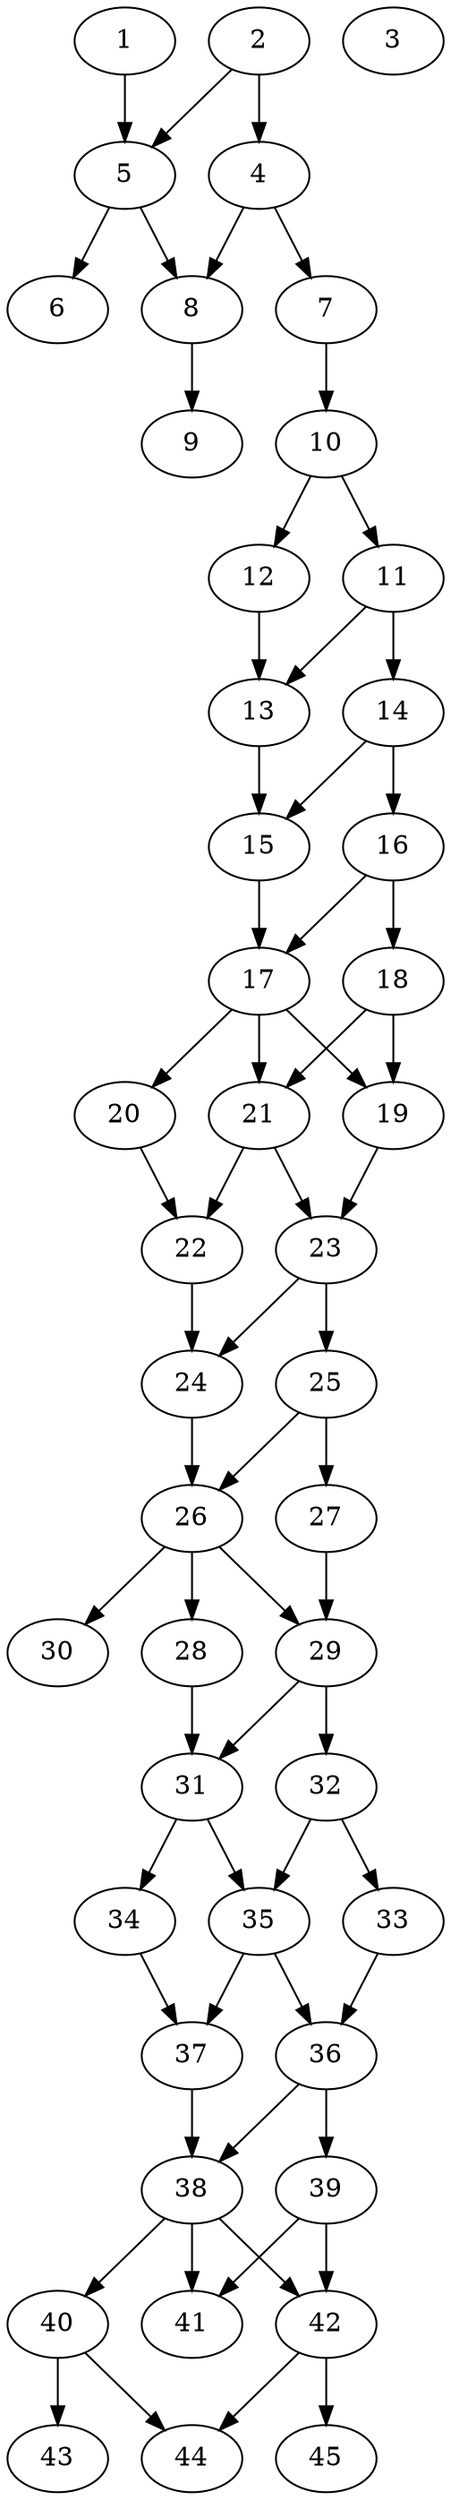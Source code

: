 // DAG automatically generated by daggen at Thu Oct  3 14:07:25 2019
// ./daggen --dot -n 45 --ccr 0.3 --fat 0.3 --regular 0.7 --density 0.6 --mindata 5242880 --maxdata 52428800 
digraph G {
  1 [size="160262827", alpha="0.18", expect_size="48078848"] 
  1 -> 5 [size ="48078848"]
  2 [size="61054293", alpha="0.08", expect_size="18316288"] 
  2 -> 4 [size ="18316288"]
  2 -> 5 [size ="18316288"]
  3 [size="84520960", alpha="0.00", expect_size="25356288"] 
  4 [size="160208213", alpha="0.13", expect_size="48062464"] 
  4 -> 7 [size ="48062464"]
  4 -> 8 [size ="48062464"]
  5 [size="111233707", alpha="0.09", expect_size="33370112"] 
  5 -> 6 [size ="33370112"]
  5 -> 8 [size ="33370112"]
  6 [size="122026667", alpha="0.14", expect_size="36608000"] 
  7 [size="142929920", alpha="0.11", expect_size="42878976"] 
  7 -> 10 [size ="42878976"]
  8 [size="172782933", alpha="0.01", expect_size="51834880"] 
  8 -> 9 [size ="51834880"]
  9 [size="160651947", alpha="0.20", expect_size="48195584"] 
  10 [size="54094507", alpha="0.13", expect_size="16228352"] 
  10 -> 11 [size ="16228352"]
  10 -> 12 [size ="16228352"]
  11 [size="21732693", alpha="0.17", expect_size="6519808"] 
  11 -> 13 [size ="6519808"]
  11 -> 14 [size ="6519808"]
  12 [size="160252587", alpha="0.01", expect_size="48075776"] 
  12 -> 13 [size ="48075776"]
  13 [size="68075520", alpha="0.15", expect_size="20422656"] 
  13 -> 15 [size ="20422656"]
  14 [size="68410027", alpha="0.15", expect_size="20523008"] 
  14 -> 15 [size ="20523008"]
  14 -> 16 [size ="20523008"]
  15 [size="172475733", alpha="0.02", expect_size="51742720"] 
  15 -> 17 [size ="51742720"]
  16 [size="86736213", alpha="0.10", expect_size="26020864"] 
  16 -> 17 [size ="26020864"]
  16 -> 18 [size ="26020864"]
  17 [size="36799147", alpha="0.01", expect_size="11039744"] 
  17 -> 19 [size ="11039744"]
  17 -> 20 [size ="11039744"]
  17 -> 21 [size ="11039744"]
  18 [size="122262187", alpha="0.18", expect_size="36678656"] 
  18 -> 19 [size ="36678656"]
  18 -> 21 [size ="36678656"]
  19 [size="127406080", alpha="0.17", expect_size="38221824"] 
  19 -> 23 [size ="38221824"]
  20 [size="126863360", alpha="0.03", expect_size="38059008"] 
  20 -> 22 [size ="38059008"]
  21 [size="73478827", alpha="0.07", expect_size="22043648"] 
  21 -> 22 [size ="22043648"]
  21 -> 23 [size ="22043648"]
  22 [size="49370453", alpha="0.17", expect_size="14811136"] 
  22 -> 24 [size ="14811136"]
  23 [size="59071147", alpha="0.16", expect_size="17721344"] 
  23 -> 24 [size ="17721344"]
  23 -> 25 [size ="17721344"]
  24 [size="174356480", alpha="0.12", expect_size="52306944"] 
  24 -> 26 [size ="52306944"]
  25 [size="135208960", alpha="0.01", expect_size="40562688"] 
  25 -> 26 [size ="40562688"]
  25 -> 27 [size ="40562688"]
  26 [size="149213867", alpha="0.03", expect_size="44764160"] 
  26 -> 28 [size ="44764160"]
  26 -> 29 [size ="44764160"]
  26 -> 30 [size ="44764160"]
  27 [size="72386560", alpha="0.00", expect_size="21715968"] 
  27 -> 29 [size ="21715968"]
  28 [size="78581760", alpha="0.18", expect_size="23574528"] 
  28 -> 31 [size ="23574528"]
  29 [size="62682453", alpha="0.13", expect_size="18804736"] 
  29 -> 31 [size ="18804736"]
  29 -> 32 [size ="18804736"]
  30 [size="37051733", alpha="0.14", expect_size="11115520"] 
  31 [size="60214613", alpha="0.15", expect_size="18064384"] 
  31 -> 34 [size ="18064384"]
  31 -> 35 [size ="18064384"]
  32 [size="117674667", alpha="0.14", expect_size="35302400"] 
  32 -> 33 [size ="35302400"]
  32 -> 35 [size ="35302400"]
  33 [size="95720107", alpha="0.19", expect_size="28716032"] 
  33 -> 36 [size ="28716032"]
  34 [size="61399040", alpha="0.11", expect_size="18419712"] 
  34 -> 37 [size ="18419712"]
  35 [size="157446827", alpha="0.03", expect_size="47234048"] 
  35 -> 36 [size ="47234048"]
  35 -> 37 [size ="47234048"]
  36 [size="163048107", alpha="0.03", expect_size="48914432"] 
  36 -> 38 [size ="48914432"]
  36 -> 39 [size ="48914432"]
  37 [size="25470293", alpha="0.06", expect_size="7641088"] 
  37 -> 38 [size ="7641088"]
  38 [size="27456853", alpha="0.03", expect_size="8237056"] 
  38 -> 40 [size ="8237056"]
  38 -> 41 [size ="8237056"]
  38 -> 42 [size ="8237056"]
  39 [size="167031467", alpha="0.13", expect_size="50109440"] 
  39 -> 41 [size ="50109440"]
  39 -> 42 [size ="50109440"]
  40 [size="115514027", alpha="0.17", expect_size="34654208"] 
  40 -> 43 [size ="34654208"]
  40 -> 44 [size ="34654208"]
  41 [size="66809173", alpha="0.08", expect_size="20042752"] 
  42 [size="25173333", alpha="0.04", expect_size="7552000"] 
  42 -> 44 [size ="7552000"]
  42 -> 45 [size ="7552000"]
  43 [size="133382827", alpha="0.04", expect_size="40014848"] 
  44 [size="127467520", alpha="0.05", expect_size="38240256"] 
  45 [size="58364587", alpha="0.00", expect_size="17509376"] 
}
